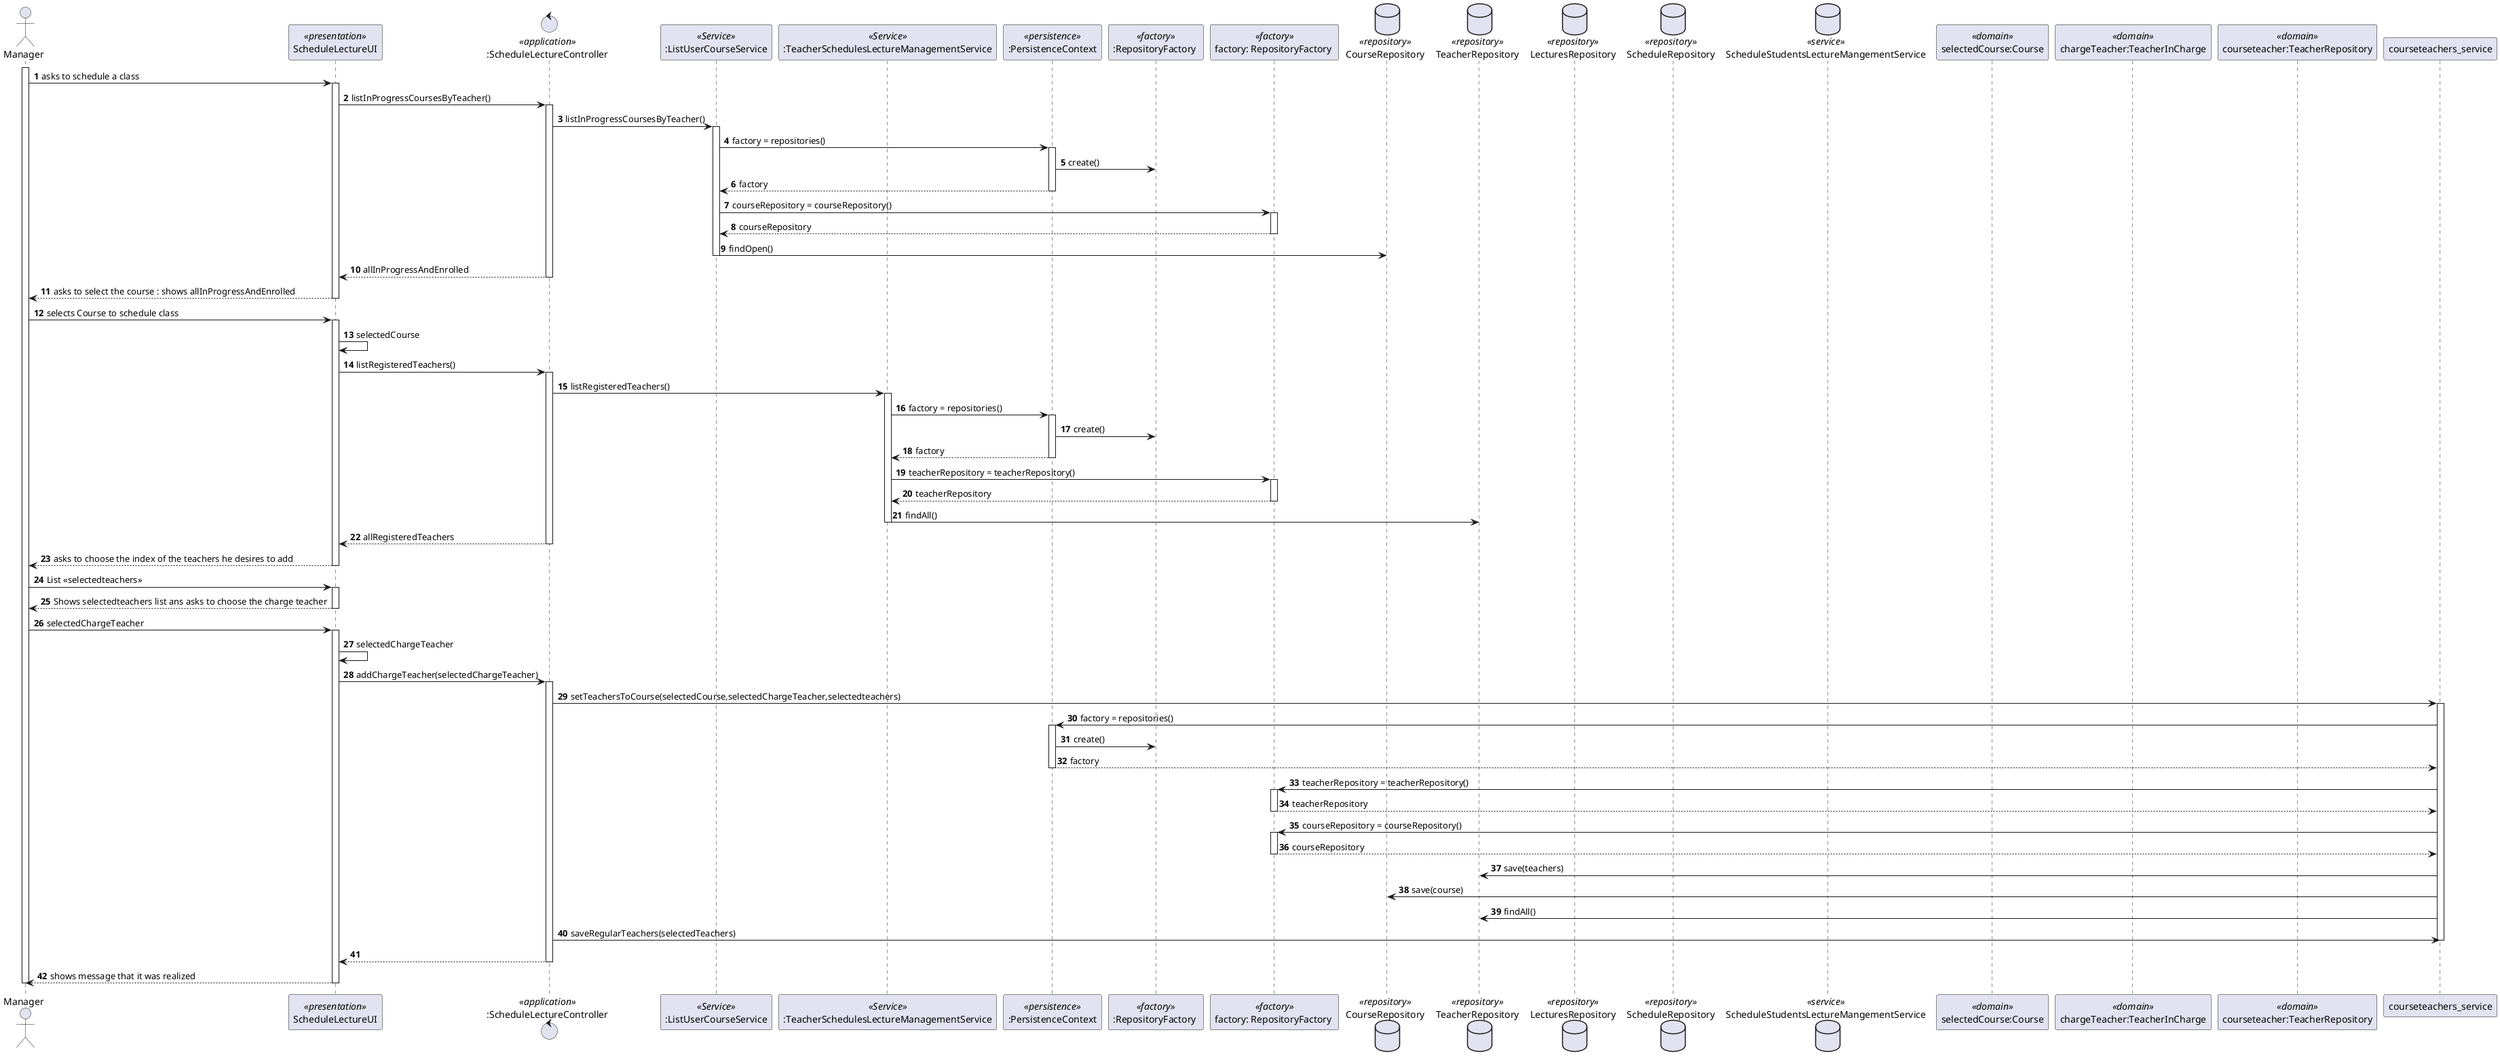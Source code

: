 @startuml
'https://plantuml.com/sequence-diagram

autonumber

actor Manager as Actor
participant "ScheduleLectureUI" as UI <<presentation>>
control ":ScheduleLectureController" as Controller <<application>>

participant ":ListUserCourseService" as course_service <<Service>>
participant ":TeacherSchedulesLectureManagementService" as teacher_service <<Service>>


participant ":PersistenceContext" as pc <<persistence>>
participant ":RepositoryFactory " as repofactory <<factory>>
participant "factory: RepositoryFactory " as factory <<factory>>

database CourseRepository as CRep <<repository>>
database TeacherRepository as TRep <<repository>>
database LecturesRepository as LRep <<repository>>
database ScheduleRepository as SRep <<repository>>

database ScheduleStudentsLectureMangementService as SSLService <<service>>

participant "selectedCourse:Course" as course <<domain>>
participant "chargeTeacher:TeacherInCharge" as charge <<domain>>
participant "courseteacher:TeacherRepository" as teacher <<domain>>

'actor Teacher as Actor
 '
 'activate System
 'System--> Actor: shows list of courses he teaches that are inprogress
 'Actor -> System: selects course
 'System --> Actor: asks the schedule of the class
 'Actor -> System: gives starting date (date and time) and duration
 'System --> Actor: warns if there's any overlap
 'deactivate System
 'deactivate Actor



' LIST OPEN COURSES =======================================
activate Actor
Actor -> UI: asks to schedule a class
activate UI
UI-> Controller: listInProgressCoursesByTeacher()
activate Controller
Controller->course_service: listInProgressCoursesByTeacher()
activate course_service
course_service->pc: factory = repositories()
activate pc
pc -> repofactory: create()
pc --> course_service: factory
deactivate pc
course_service -> factory: courseRepository = courseRepository()
activate factory
factory --> course_service: courseRepository
deactivate factory
course_service -> CRep: findOpen()
deactivate course_service
Controller --> UI :  allInProgressAndEnrolled
deactivate Controller
UI--> Actor: asks to select the course : shows allInProgressAndEnrolled
deactivate UI
Actor -> UI: selects Course to schedule class
activate UI
UI->UI: selectedCourse
'=================================================================


' LIST REGISTERED TEACHERS =======================================
UI -> Controller: listRegisteredTeachers()
activate Controller
Controller->teacher_service: listRegisteredTeachers()
activate teacher_service
teacher_service->pc: factory = repositories()
activate pc
pc -> repofactory: create()
pc --> teacher_service: factory
deactivate pc
teacher_service -> factory: teacherRepository = teacherRepository()
activate factory
factory --> teacher_service: teacherRepository
deactivate factory
teacher_service -> TRep: findAll()
'=================================================================


'================================================================
deactivate teacher_service
Controller --> UI : allRegisteredTeachers
deactivate Controller
UI --> Actor : asks to choose the index of the teachers he desires to add
deactivate UI
Actor -> UI: List <<selectedteachers>>
activate UI
UI --> Actor : Shows selectedteachers list ans asks to choose the charge teacher
deactivate UI
Actor -> UI: selectedChargeTeacher
activate UI
UI->UI: selectedChargeTeacher



' SET TEACHERS TO COURSE =======================================

UI -> Controller: addChargeTeacher(selectedChargeTeacher)
activate Controller
Controller -> courseteachers_service : setTeachersToCourse(selectedCourse,selectedChargeTeacher,selectedteachers)

activate courseteachers_service
courseteachers_service->pc: factory = repositories()
activate pc
pc -> repofactory: create()
pc --> courseteachers_service: factory
deactivate pc
courseteachers_service -> factory: teacherRepository = teacherRepository()
activate factory
factory --> courseteachers_service: teacherRepository
deactivate factory
courseteachers_service -> factory: courseRepository = courseRepository()
activate factory
factory --> courseteachers_service: courseRepository
deactivate factory


courseteachers_service ->TRep: save(teachers)

courseteachers_service -> CRep: save(course)

courseteachers_service -> TRep: findAll()




Controller -> courseteachers_service : saveRegularTeachers(selectedTeachers)




deactivate courseteachers_service
Controller --> UI
deactivate Controller
UI --> Actor: shows message that it was realized
deactivate UI

deactivate Actor
@enduml